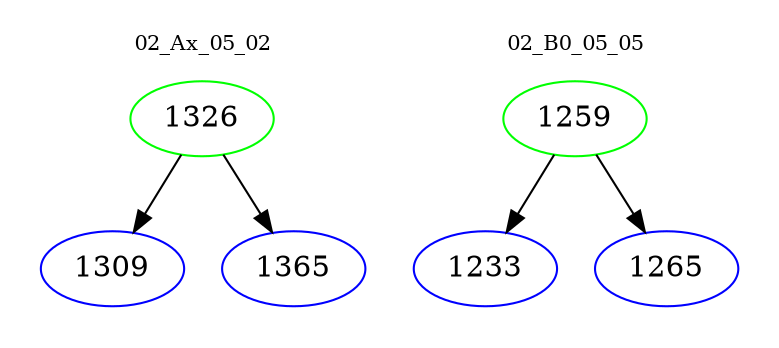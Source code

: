 digraph{
subgraph cluster_0 {
color = white
label = "02_Ax_05_02";
fontsize=10;
T0_1326 [label="1326", color="green"]
T0_1326 -> T0_1309 [color="black"]
T0_1309 [label="1309", color="blue"]
T0_1326 -> T0_1365 [color="black"]
T0_1365 [label="1365", color="blue"]
}
subgraph cluster_1 {
color = white
label = "02_B0_05_05";
fontsize=10;
T1_1259 [label="1259", color="green"]
T1_1259 -> T1_1233 [color="black"]
T1_1233 [label="1233", color="blue"]
T1_1259 -> T1_1265 [color="black"]
T1_1265 [label="1265", color="blue"]
}
}
